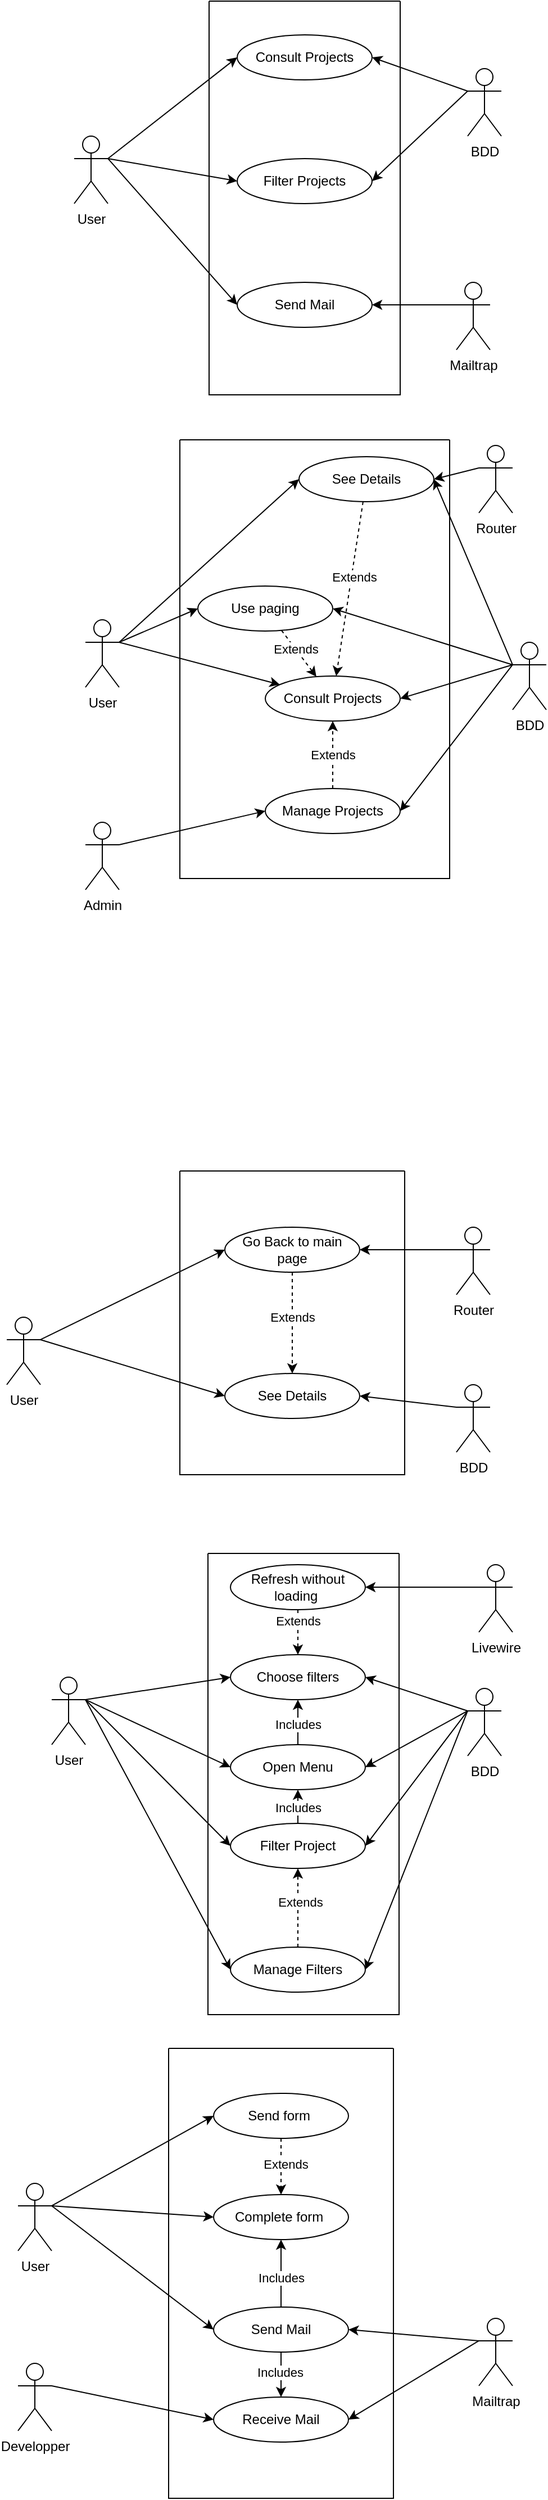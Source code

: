 <mxfile>
    <diagram name="Page-1" id="MbOM5cgPBywzm_mW2uJk">
        <mxGraphModel dx="1216" dy="447" grid="1" gridSize="10" guides="1" tooltips="1" connect="1" arrows="1" fold="1" page="1" pageScale="1" pageWidth="827" pageHeight="1169" math="0" shadow="0">
            <root>
                <mxCell id="0"/>
                <mxCell id="1" parent="0"/>
                <mxCell id="kKd4rB5IMCep5pnRC2KL-1" value="" style="swimlane;startSize=0;" parent="1" vertex="1">
                    <mxGeometry x="320" y="80" width="170" height="350" as="geometry"/>
                </mxCell>
                <mxCell id="kKd4rB5IMCep5pnRC2KL-2" value="Consult Projects" style="ellipse;whiteSpace=wrap;html=1;" parent="kKd4rB5IMCep5pnRC2KL-1" vertex="1">
                    <mxGeometry x="25" y="30" width="120" height="40" as="geometry"/>
                </mxCell>
                <mxCell id="kKd4rB5IMCep5pnRC2KL-3" value="Filter Projects" style="ellipse;whiteSpace=wrap;html=1;" parent="kKd4rB5IMCep5pnRC2KL-1" vertex="1">
                    <mxGeometry x="25" y="140" width="120" height="40" as="geometry"/>
                </mxCell>
                <mxCell id="kKd4rB5IMCep5pnRC2KL-4" value="Send Mail" style="ellipse;whiteSpace=wrap;html=1;" parent="kKd4rB5IMCep5pnRC2KL-1" vertex="1">
                    <mxGeometry x="25" y="250" width="120" height="40" as="geometry"/>
                </mxCell>
                <mxCell id="kKd4rB5IMCep5pnRC2KL-5" value="" style="swimlane;startSize=0;" parent="1" vertex="1">
                    <mxGeometry x="294" y="470" width="240" height="390" as="geometry"/>
                </mxCell>
                <mxCell id="kKd4rB5IMCep5pnRC2KL-6" value="Consult Projects" style="ellipse;whiteSpace=wrap;html=1;" parent="kKd4rB5IMCep5pnRC2KL-5" vertex="1">
                    <mxGeometry x="76" y="210" width="120" height="40" as="geometry"/>
                </mxCell>
                <mxCell id="kKd4rB5IMCep5pnRC2KL-13" style="rounded=0;orthogonalLoop=1;jettySize=auto;html=1;dashed=1;" parent="kKd4rB5IMCep5pnRC2KL-5" source="kKd4rB5IMCep5pnRC2KL-11" target="kKd4rB5IMCep5pnRC2KL-6" edge="1">
                    <mxGeometry relative="1" as="geometry"/>
                </mxCell>
                <mxCell id="kKd4rB5IMCep5pnRC2KL-14" value="Extends" style="edgeLabel;html=1;align=center;verticalAlign=middle;resizable=0;points=[];" parent="kKd4rB5IMCep5pnRC2KL-13" vertex="1" connectable="0">
                    <mxGeometry x="-0.204" relative="1" as="geometry">
                        <mxPoint as="offset"/>
                    </mxGeometry>
                </mxCell>
                <mxCell id="kKd4rB5IMCep5pnRC2KL-11" value="Use paging" style="ellipse;whiteSpace=wrap;html=1;" parent="kKd4rB5IMCep5pnRC2KL-5" vertex="1">
                    <mxGeometry x="16" y="130" width="120" height="40" as="geometry"/>
                </mxCell>
                <mxCell id="kKd4rB5IMCep5pnRC2KL-17" style="rounded=0;orthogonalLoop=1;jettySize=auto;html=1;dashed=1;" parent="kKd4rB5IMCep5pnRC2KL-5" source="kKd4rB5IMCep5pnRC2KL-12" target="kKd4rB5IMCep5pnRC2KL-6" edge="1">
                    <mxGeometry relative="1" as="geometry"/>
                </mxCell>
                <mxCell id="kKd4rB5IMCep5pnRC2KL-18" value="Extends" style="edgeLabel;html=1;align=center;verticalAlign=middle;resizable=0;points=[];" parent="kKd4rB5IMCep5pnRC2KL-17" vertex="1" connectable="0">
                    <mxGeometry x="-0.149" y="2" relative="1" as="geometry">
                        <mxPoint as="offset"/>
                    </mxGeometry>
                </mxCell>
                <mxCell id="kKd4rB5IMCep5pnRC2KL-12" value="See Details" style="ellipse;whiteSpace=wrap;html=1;" parent="kKd4rB5IMCep5pnRC2KL-5" vertex="1">
                    <mxGeometry x="106" y="15" width="120" height="40" as="geometry"/>
                </mxCell>
                <mxCell id="15" style="edgeStyle=none;html=1;dashed=1;" edge="1" parent="kKd4rB5IMCep5pnRC2KL-5" source="2" target="kKd4rB5IMCep5pnRC2KL-6">
                    <mxGeometry relative="1" as="geometry"/>
                </mxCell>
                <mxCell id="16" value="Extends" style="edgeLabel;html=1;align=center;verticalAlign=middle;resizable=0;points=[];" vertex="1" connectable="0" parent="15">
                    <mxGeometry x="0.025" relative="1" as="geometry">
                        <mxPoint as="offset"/>
                    </mxGeometry>
                </mxCell>
                <mxCell id="2" value="Manage Projects" style="ellipse;whiteSpace=wrap;html=1;" vertex="1" parent="kKd4rB5IMCep5pnRC2KL-5">
                    <mxGeometry x="76" y="310" width="120" height="40" as="geometry"/>
                </mxCell>
                <mxCell id="kKd4rB5IMCep5pnRC2KL-19" value="" style="swimlane;startSize=0;" parent="1" vertex="1">
                    <mxGeometry x="294" y="1120" width="200" height="270" as="geometry"/>
                </mxCell>
                <mxCell id="kKd4rB5IMCep5pnRC2KL-26" value="See Details" style="ellipse;whiteSpace=wrap;html=1;" parent="kKd4rB5IMCep5pnRC2KL-19" vertex="1">
                    <mxGeometry x="40" y="180" width="120" height="40" as="geometry"/>
                </mxCell>
                <mxCell id="kKd4rB5IMCep5pnRC2KL-28" value="" style="edgeStyle=orthogonalEdgeStyle;rounded=0;orthogonalLoop=1;jettySize=auto;html=1;dashed=1;" parent="kKd4rB5IMCep5pnRC2KL-19" source="kKd4rB5IMCep5pnRC2KL-27" target="kKd4rB5IMCep5pnRC2KL-26" edge="1">
                    <mxGeometry relative="1" as="geometry"/>
                </mxCell>
                <mxCell id="kKd4rB5IMCep5pnRC2KL-29" value="Extends" style="edgeLabel;html=1;align=center;verticalAlign=middle;resizable=0;points=[];" parent="kKd4rB5IMCep5pnRC2KL-28" vertex="1" connectable="0">
                    <mxGeometry x="-0.117" relative="1" as="geometry">
                        <mxPoint as="offset"/>
                    </mxGeometry>
                </mxCell>
                <mxCell id="kKd4rB5IMCep5pnRC2KL-27" value="Go Back to main page" style="ellipse;whiteSpace=wrap;html=1;" parent="kKd4rB5IMCep5pnRC2KL-19" vertex="1">
                    <mxGeometry x="40" y="50" width="120" height="40" as="geometry"/>
                </mxCell>
                <mxCell id="kKd4rB5IMCep5pnRC2KL-30" value="" style="swimlane;startSize=0;" parent="1" vertex="1">
                    <mxGeometry x="284" y="1900" width="200" height="400" as="geometry"/>
                </mxCell>
                <mxCell id="kKd4rB5IMCep5pnRC2KL-40" value="" style="edgeStyle=orthogonalEdgeStyle;rounded=0;orthogonalLoop=1;jettySize=auto;html=1;" parent="kKd4rB5IMCep5pnRC2KL-30" source="kKd4rB5IMCep5pnRC2KL-31" target="kKd4rB5IMCep5pnRC2KL-38" edge="1">
                    <mxGeometry relative="1" as="geometry"/>
                </mxCell>
                <mxCell id="kKd4rB5IMCep5pnRC2KL-41" value="Includes" style="edgeLabel;html=1;align=center;verticalAlign=middle;resizable=0;points=[];" parent="kKd4rB5IMCep5pnRC2KL-40" vertex="1" connectable="0">
                    <mxGeometry x="-0.103" y="-1" relative="1" as="geometry">
                        <mxPoint as="offset"/>
                    </mxGeometry>
                </mxCell>
                <mxCell id="kKd4rB5IMCep5pnRC2KL-31" value="Send Mail" style="ellipse;whiteSpace=wrap;html=1;" parent="kKd4rB5IMCep5pnRC2KL-30" vertex="1">
                    <mxGeometry x="40" y="230" width="120" height="40" as="geometry"/>
                </mxCell>
                <mxCell id="kKd4rB5IMCep5pnRC2KL-32" value="" style="edgeStyle=orthogonalEdgeStyle;rounded=0;orthogonalLoop=1;jettySize=auto;html=1;" parent="kKd4rB5IMCep5pnRC2KL-30" source="kKd4rB5IMCep5pnRC2KL-31" target="kKd4rB5IMCep5pnRC2KL-34" edge="1">
                    <mxGeometry relative="1" as="geometry"/>
                </mxCell>
                <mxCell id="kKd4rB5IMCep5pnRC2KL-33" value="Includes" style="edgeLabel;html=1;align=center;verticalAlign=middle;resizable=0;points=[];" parent="kKd4rB5IMCep5pnRC2KL-32" vertex="1" connectable="0">
                    <mxGeometry x="-0.117" relative="1" as="geometry">
                        <mxPoint as="offset"/>
                    </mxGeometry>
                </mxCell>
                <mxCell id="kKd4rB5IMCep5pnRC2KL-36" value="" style="edgeStyle=orthogonalEdgeStyle;rounded=0;orthogonalLoop=1;jettySize=auto;html=1;dashed=1;" parent="kKd4rB5IMCep5pnRC2KL-30" source="kKd4rB5IMCep5pnRC2KL-35" target="kKd4rB5IMCep5pnRC2KL-34" edge="1">
                    <mxGeometry relative="1" as="geometry"/>
                </mxCell>
                <mxCell id="kKd4rB5IMCep5pnRC2KL-37" value="Extends" style="edgeLabel;html=1;align=center;verticalAlign=middle;resizable=0;points=[];" parent="kKd4rB5IMCep5pnRC2KL-36" vertex="1" connectable="0">
                    <mxGeometry x="-0.103" y="4" relative="1" as="geometry">
                        <mxPoint as="offset"/>
                    </mxGeometry>
                </mxCell>
                <mxCell id="kKd4rB5IMCep5pnRC2KL-34" value="Complete form&amp;nbsp;" style="ellipse;whiteSpace=wrap;html=1;" parent="kKd4rB5IMCep5pnRC2KL-30" vertex="1">
                    <mxGeometry x="40" y="130" width="120" height="40" as="geometry"/>
                </mxCell>
                <mxCell id="kKd4rB5IMCep5pnRC2KL-35" value="Send form&amp;nbsp;" style="ellipse;whiteSpace=wrap;html=1;" parent="kKd4rB5IMCep5pnRC2KL-30" vertex="1">
                    <mxGeometry x="40" y="40" width="120" height="40" as="geometry"/>
                </mxCell>
                <mxCell id="kKd4rB5IMCep5pnRC2KL-38" value="Receive Mail" style="ellipse;whiteSpace=wrap;html=1;" parent="kKd4rB5IMCep5pnRC2KL-30" vertex="1">
                    <mxGeometry x="40" y="310" width="120" height="40" as="geometry"/>
                </mxCell>
                <mxCell id="kKd4rB5IMCep5pnRC2KL-42" value="" style="swimlane;startSize=0;" parent="1" vertex="1">
                    <mxGeometry x="319" y="1460" width="170" height="410" as="geometry"/>
                </mxCell>
                <mxCell id="kKd4rB5IMCep5pnRC2KL-44" value="Filter Project" style="ellipse;whiteSpace=wrap;html=1;" parent="kKd4rB5IMCep5pnRC2KL-42" vertex="1">
                    <mxGeometry x="20" y="240" width="120" height="40" as="geometry"/>
                </mxCell>
                <mxCell id="kKd4rB5IMCep5pnRC2KL-47" value="" style="rounded=0;orthogonalLoop=1;jettySize=auto;html=1;" parent="kKd4rB5IMCep5pnRC2KL-42" source="kKd4rB5IMCep5pnRC2KL-44" target="kKd4rB5IMCep5pnRC2KL-46" edge="1">
                    <mxGeometry relative="1" as="geometry"/>
                </mxCell>
                <mxCell id="kKd4rB5IMCep5pnRC2KL-48" value="Includes" style="edgeLabel;html=1;align=center;verticalAlign=middle;resizable=0;points=[];" parent="kKd4rB5IMCep5pnRC2KL-47" vertex="1" connectable="0">
                    <mxGeometry x="-0.017" relative="1" as="geometry">
                        <mxPoint as="offset"/>
                    </mxGeometry>
                </mxCell>
                <mxCell id="kKd4rB5IMCep5pnRC2KL-46" value="Open Menu" style="ellipse;whiteSpace=wrap;html=1;" parent="kKd4rB5IMCep5pnRC2KL-42" vertex="1">
                    <mxGeometry x="20" y="170" width="120" height="40" as="geometry"/>
                </mxCell>
                <mxCell id="kKd4rB5IMCep5pnRC2KL-50" value="" style="edgeStyle=orthogonalEdgeStyle;rounded=0;orthogonalLoop=1;jettySize=auto;html=1;" parent="kKd4rB5IMCep5pnRC2KL-42" source="kKd4rB5IMCep5pnRC2KL-46" target="kKd4rB5IMCep5pnRC2KL-49" edge="1">
                    <mxGeometry relative="1" as="geometry"/>
                </mxCell>
                <mxCell id="kKd4rB5IMCep5pnRC2KL-51" value="Includes" style="edgeLabel;html=1;align=center;verticalAlign=middle;resizable=0;points=[];" parent="kKd4rB5IMCep5pnRC2KL-50" vertex="1" connectable="0">
                    <mxGeometry x="0.587" y="-2" relative="1" as="geometry">
                        <mxPoint x="-2" y="13" as="offset"/>
                    </mxGeometry>
                </mxCell>
                <mxCell id="kKd4rB5IMCep5pnRC2KL-49" value="Choose filters" style="ellipse;whiteSpace=wrap;html=1;" parent="kKd4rB5IMCep5pnRC2KL-42" vertex="1">
                    <mxGeometry x="20" y="90" width="120" height="40" as="geometry"/>
                </mxCell>
                <mxCell id="kKd4rB5IMCep5pnRC2KL-54" value="" style="edgeStyle=orthogonalEdgeStyle;rounded=0;orthogonalLoop=1;jettySize=auto;html=1;dashed=1;" parent="kKd4rB5IMCep5pnRC2KL-42" source="kKd4rB5IMCep5pnRC2KL-52" target="kKd4rB5IMCep5pnRC2KL-49" edge="1">
                    <mxGeometry relative="1" as="geometry"/>
                </mxCell>
                <mxCell id="kKd4rB5IMCep5pnRC2KL-55" value="Extends" style="edgeLabel;html=1;align=center;verticalAlign=middle;resizable=0;points=[];" parent="kKd4rB5IMCep5pnRC2KL-54" vertex="1" connectable="0">
                    <mxGeometry x="-0.623" y="1" relative="1" as="geometry">
                        <mxPoint x="-1" y="2" as="offset"/>
                    </mxGeometry>
                </mxCell>
                <mxCell id="kKd4rB5IMCep5pnRC2KL-52" value="Refresh without loading&amp;nbsp;" style="ellipse;whiteSpace=wrap;html=1;" parent="kKd4rB5IMCep5pnRC2KL-42" vertex="1">
                    <mxGeometry x="20" y="10" width="120" height="40" as="geometry"/>
                </mxCell>
                <mxCell id="10" style="edgeStyle=none;html=1;dashed=1;" edge="1" parent="kKd4rB5IMCep5pnRC2KL-42" source="7" target="kKd4rB5IMCep5pnRC2KL-44">
                    <mxGeometry relative="1" as="geometry"/>
                </mxCell>
                <mxCell id="11" value="Extends" style="edgeLabel;html=1;align=center;verticalAlign=middle;resizable=0;points=[];" vertex="1" connectable="0" parent="10">
                    <mxGeometry x="0.143" y="-2" relative="1" as="geometry">
                        <mxPoint as="offset"/>
                    </mxGeometry>
                </mxCell>
                <mxCell id="7" value="Manage Filters" style="ellipse;whiteSpace=wrap;html=1;" vertex="1" parent="kKd4rB5IMCep5pnRC2KL-42">
                    <mxGeometry x="20" y="350" width="120" height="40" as="geometry"/>
                </mxCell>
                <mxCell id="kKd4rB5IMCep5pnRC2KL-60" style="rounded=0;orthogonalLoop=1;jettySize=auto;html=1;entryX=0;entryY=0.5;entryDx=0;entryDy=0;" parent="1" target="kKd4rB5IMCep5pnRC2KL-2" edge="1">
                    <mxGeometry relative="1" as="geometry">
                        <mxPoint x="230" y="220" as="sourcePoint"/>
                    </mxGeometry>
                </mxCell>
                <mxCell id="kKd4rB5IMCep5pnRC2KL-59" value="User" style="shape=umlActor;verticalLabelPosition=bottom;verticalAlign=top;html=1;outlineConnect=0;" parent="1" vertex="1">
                    <mxGeometry x="200" y="200" width="30" height="60" as="geometry"/>
                </mxCell>
                <mxCell id="kKd4rB5IMCep5pnRC2KL-61" style="rounded=0;orthogonalLoop=1;jettySize=auto;html=1;entryX=0;entryY=0.5;entryDx=0;entryDy=0;exitX=1;exitY=0.333;exitDx=0;exitDy=0;exitPerimeter=0;" parent="1" source="kKd4rB5IMCep5pnRC2KL-59" target="kKd4rB5IMCep5pnRC2KL-3" edge="1">
                    <mxGeometry relative="1" as="geometry"/>
                </mxCell>
                <mxCell id="kKd4rB5IMCep5pnRC2KL-62" style="rounded=0;orthogonalLoop=1;jettySize=auto;html=1;entryX=0;entryY=0.5;entryDx=0;entryDy=0;exitX=1;exitY=0.333;exitDx=0;exitDy=0;exitPerimeter=0;" parent="1" source="kKd4rB5IMCep5pnRC2KL-59" target="kKd4rB5IMCep5pnRC2KL-4" edge="1">
                    <mxGeometry relative="1" as="geometry"/>
                </mxCell>
                <mxCell id="kKd4rB5IMCep5pnRC2KL-64" style="rounded=0;orthogonalLoop=1;jettySize=auto;html=1;entryX=1;entryY=0.5;entryDx=0;entryDy=0;exitX=0;exitY=0.333;exitDx=0;exitDy=0;exitPerimeter=0;" parent="1" source="kKd4rB5IMCep5pnRC2KL-63" target="kKd4rB5IMCep5pnRC2KL-2" edge="1">
                    <mxGeometry relative="1" as="geometry"/>
                </mxCell>
                <mxCell id="kKd4rB5IMCep5pnRC2KL-63" value="BDD" style="shape=umlActor;verticalLabelPosition=bottom;verticalAlign=top;html=1;outlineConnect=0;" parent="1" vertex="1">
                    <mxGeometry x="550" y="140" width="30" height="60" as="geometry"/>
                </mxCell>
                <mxCell id="kKd4rB5IMCep5pnRC2KL-65" style="rounded=0;orthogonalLoop=1;jettySize=auto;html=1;entryX=1;entryY=0.5;entryDx=0;entryDy=0;exitX=0;exitY=0.333;exitDx=0;exitDy=0;exitPerimeter=0;" parent="1" source="kKd4rB5IMCep5pnRC2KL-63" target="kKd4rB5IMCep5pnRC2KL-3" edge="1">
                    <mxGeometry relative="1" as="geometry"/>
                </mxCell>
                <mxCell id="kKd4rB5IMCep5pnRC2KL-67" style="rounded=0;orthogonalLoop=1;jettySize=auto;html=1;entryX=0;entryY=0.5;entryDx=0;entryDy=0;exitX=1;exitY=0.333;exitDx=0;exitDy=0;exitPerimeter=0;" parent="1" source="kKd4rB5IMCep5pnRC2KL-66" target="kKd4rB5IMCep5pnRC2KL-11" edge="1">
                    <mxGeometry relative="1" as="geometry"/>
                </mxCell>
                <mxCell id="kKd4rB5IMCep5pnRC2KL-68" style="rounded=0;orthogonalLoop=1;jettySize=auto;html=1;exitX=1;exitY=0.333;exitDx=0;exitDy=0;exitPerimeter=0;" parent="1" source="kKd4rB5IMCep5pnRC2KL-66" target="kKd4rB5IMCep5pnRC2KL-6" edge="1">
                    <mxGeometry relative="1" as="geometry">
                        <mxPoint x="240" y="650" as="sourcePoint"/>
                    </mxGeometry>
                </mxCell>
                <mxCell id="kKd4rB5IMCep5pnRC2KL-66" value="User" style="shape=umlActor;verticalLabelPosition=bottom;verticalAlign=top;html=1;outlineConnect=0;" parent="1" vertex="1">
                    <mxGeometry x="210" y="630" width="30" height="60" as="geometry"/>
                </mxCell>
                <mxCell id="kKd4rB5IMCep5pnRC2KL-69" style="rounded=0;orthogonalLoop=1;jettySize=auto;html=1;exitX=1;exitY=0.333;exitDx=0;exitDy=0;exitPerimeter=0;entryX=0;entryY=0.5;entryDx=0;entryDy=0;" parent="1" source="kKd4rB5IMCep5pnRC2KL-66" target="kKd4rB5IMCep5pnRC2KL-12" edge="1">
                    <mxGeometry relative="1" as="geometry">
                        <mxPoint x="240" y="650" as="sourcePoint"/>
                    </mxGeometry>
                </mxCell>
                <mxCell id="kKd4rB5IMCep5pnRC2KL-71" style="rounded=0;orthogonalLoop=1;jettySize=auto;html=1;entryX=1;entryY=0.5;entryDx=0;entryDy=0;exitX=0;exitY=0.333;exitDx=0;exitDy=0;exitPerimeter=0;" parent="1" source="kKd4rB5IMCep5pnRC2KL-70" target="kKd4rB5IMCep5pnRC2KL-11" edge="1">
                    <mxGeometry relative="1" as="geometry"/>
                </mxCell>
                <mxCell id="kKd4rB5IMCep5pnRC2KL-72" style="rounded=0;orthogonalLoop=1;jettySize=auto;html=1;exitX=0;exitY=0.333;exitDx=0;exitDy=0;exitPerimeter=0;entryX=1;entryY=0.5;entryDx=0;entryDy=0;" parent="1" source="kKd4rB5IMCep5pnRC2KL-70" target="kKd4rB5IMCep5pnRC2KL-6" edge="1">
                    <mxGeometry relative="1" as="geometry"/>
                </mxCell>
                <mxCell id="kKd4rB5IMCep5pnRC2KL-75" style="rounded=0;orthogonalLoop=1;jettySize=auto;html=1;entryX=1;entryY=0.5;entryDx=0;entryDy=0;exitX=0;exitY=0.333;exitDx=0;exitDy=0;exitPerimeter=0;" parent="1" source="kKd4rB5IMCep5pnRC2KL-70" target="kKd4rB5IMCep5pnRC2KL-12" edge="1">
                    <mxGeometry relative="1" as="geometry">
                        <mxPoint x="580" y="610" as="sourcePoint"/>
                    </mxGeometry>
                </mxCell>
                <mxCell id="14" style="edgeStyle=none;html=1;entryX=1;entryY=0.5;entryDx=0;entryDy=0;exitX=0;exitY=0.333;exitDx=0;exitDy=0;exitPerimeter=0;" edge="1" parent="1" source="kKd4rB5IMCep5pnRC2KL-70" target="2">
                    <mxGeometry relative="1" as="geometry"/>
                </mxCell>
                <mxCell id="kKd4rB5IMCep5pnRC2KL-70" value="BDD" style="shape=umlActor;verticalLabelPosition=bottom;verticalAlign=top;html=1;outlineConnect=0;" parent="1" vertex="1">
                    <mxGeometry x="590" y="650" width="30" height="60" as="geometry"/>
                </mxCell>
                <mxCell id="kKd4rB5IMCep5pnRC2KL-78" style="rounded=0;orthogonalLoop=1;jettySize=auto;html=1;exitX=0;exitY=0.333;exitDx=0;exitDy=0;exitPerimeter=0;entryX=1;entryY=0.5;entryDx=0;entryDy=0;" parent="1" source="kKd4rB5IMCep5pnRC2KL-76" target="kKd4rB5IMCep5pnRC2KL-12" edge="1">
                    <mxGeometry relative="1" as="geometry"/>
                </mxCell>
                <mxCell id="kKd4rB5IMCep5pnRC2KL-76" value="Router" style="shape=umlActor;verticalLabelPosition=bottom;verticalAlign=top;html=1;outlineConnect=0;" parent="1" vertex="1">
                    <mxGeometry x="560" y="475" width="30" height="60" as="geometry"/>
                </mxCell>
                <mxCell id="kKd4rB5IMCep5pnRC2KL-80" style="rounded=0;orthogonalLoop=1;jettySize=auto;html=1;entryX=0;entryY=0.5;entryDx=0;entryDy=0;exitX=1;exitY=0.333;exitDx=0;exitDy=0;exitPerimeter=0;" parent="1" source="kKd4rB5IMCep5pnRC2KL-79" target="kKd4rB5IMCep5pnRC2KL-27" edge="1">
                    <mxGeometry relative="1" as="geometry"/>
                </mxCell>
                <mxCell id="kKd4rB5IMCep5pnRC2KL-79" value="User" style="shape=umlActor;verticalLabelPosition=bottom;verticalAlign=top;html=1;outlineConnect=0;" parent="1" vertex="1">
                    <mxGeometry x="140" y="1250" width="30" height="60" as="geometry"/>
                </mxCell>
                <mxCell id="kKd4rB5IMCep5pnRC2KL-81" style="rounded=0;orthogonalLoop=1;jettySize=auto;html=1;entryX=0;entryY=0.5;entryDx=0;entryDy=0;exitX=1;exitY=0.333;exitDx=0;exitDy=0;exitPerimeter=0;" parent="1" source="kKd4rB5IMCep5pnRC2KL-79" target="kKd4rB5IMCep5pnRC2KL-26" edge="1">
                    <mxGeometry relative="1" as="geometry"/>
                </mxCell>
                <mxCell id="kKd4rB5IMCep5pnRC2KL-84" style="rounded=0;orthogonalLoop=1;jettySize=auto;html=1;exitX=1;exitY=0.333;exitDx=0;exitDy=0;exitPerimeter=0;entryX=0;entryY=0.5;entryDx=0;entryDy=0;" parent="1" source="kKd4rB5IMCep5pnRC2KL-83" target="kKd4rB5IMCep5pnRC2KL-49" edge="1">
                    <mxGeometry relative="1" as="geometry"/>
                </mxCell>
                <mxCell id="8" style="edgeStyle=none;html=1;entryX=0;entryY=0.5;entryDx=0;entryDy=0;exitX=1;exitY=0.333;exitDx=0;exitDy=0;exitPerimeter=0;" edge="1" parent="1" source="kKd4rB5IMCep5pnRC2KL-83" target="7">
                    <mxGeometry relative="1" as="geometry"/>
                </mxCell>
                <mxCell id="kKd4rB5IMCep5pnRC2KL-83" value="User" style="shape=umlActor;verticalLabelPosition=bottom;verticalAlign=top;html=1;outlineConnect=0;" parent="1" vertex="1">
                    <mxGeometry x="180" y="1570" width="30" height="60" as="geometry"/>
                </mxCell>
                <mxCell id="kKd4rB5IMCep5pnRC2KL-85" style="rounded=0;orthogonalLoop=1;jettySize=auto;html=1;exitX=1;exitY=0.333;exitDx=0;exitDy=0;exitPerimeter=0;entryX=0;entryY=0.5;entryDx=0;entryDy=0;" parent="1" source="kKd4rB5IMCep5pnRC2KL-83" target="kKd4rB5IMCep5pnRC2KL-46" edge="1">
                    <mxGeometry relative="1" as="geometry"/>
                </mxCell>
                <mxCell id="kKd4rB5IMCep5pnRC2KL-86" style="rounded=0;orthogonalLoop=1;jettySize=auto;html=1;exitX=1;exitY=0.333;exitDx=0;exitDy=0;exitPerimeter=0;entryX=0;entryY=0.5;entryDx=0;entryDy=0;" parent="1" source="kKd4rB5IMCep5pnRC2KL-83" target="kKd4rB5IMCep5pnRC2KL-44" edge="1">
                    <mxGeometry relative="1" as="geometry"/>
                </mxCell>
                <mxCell id="kKd4rB5IMCep5pnRC2KL-88" style="rounded=0;orthogonalLoop=1;jettySize=auto;html=1;entryX=0;entryY=0.5;entryDx=0;entryDy=0;exitX=1;exitY=0.333;exitDx=0;exitDy=0;exitPerimeter=0;" parent="1" source="kKd4rB5IMCep5pnRC2KL-87" target="kKd4rB5IMCep5pnRC2KL-34" edge="1">
                    <mxGeometry relative="1" as="geometry"/>
                </mxCell>
                <mxCell id="kKd4rB5IMCep5pnRC2KL-92" style="rounded=0;orthogonalLoop=1;jettySize=auto;html=1;entryX=0;entryY=0.5;entryDx=0;entryDy=0;exitX=1;exitY=0.333;exitDx=0;exitDy=0;exitPerimeter=0;" parent="1" source="kKd4rB5IMCep5pnRC2KL-87" target="kKd4rB5IMCep5pnRC2KL-35" edge="1">
                    <mxGeometry relative="1" as="geometry"/>
                </mxCell>
                <mxCell id="kKd4rB5IMCep5pnRC2KL-87" value="User" style="shape=umlActor;verticalLabelPosition=bottom;verticalAlign=top;html=1;outlineConnect=0;" parent="1" vertex="1">
                    <mxGeometry x="150" y="2020" width="30" height="60" as="geometry"/>
                </mxCell>
                <mxCell id="kKd4rB5IMCep5pnRC2KL-89" style="rounded=0;orthogonalLoop=1;jettySize=auto;html=1;entryX=0;entryY=0.5;entryDx=0;entryDy=0;exitX=1;exitY=0.333;exitDx=0;exitDy=0;exitPerimeter=0;" parent="1" source="kKd4rB5IMCep5pnRC2KL-87" target="kKd4rB5IMCep5pnRC2KL-31" edge="1">
                    <mxGeometry relative="1" as="geometry"/>
                </mxCell>
                <mxCell id="kKd4rB5IMCep5pnRC2KL-91" style="rounded=0;orthogonalLoop=1;jettySize=auto;html=1;entryX=0;entryY=0.5;entryDx=0;entryDy=0;exitX=1;exitY=0.333;exitDx=0;exitDy=0;exitPerimeter=0;" parent="1" source="kKd4rB5IMCep5pnRC2KL-90" target="kKd4rB5IMCep5pnRC2KL-38" edge="1">
                    <mxGeometry relative="1" as="geometry"/>
                </mxCell>
                <mxCell id="kKd4rB5IMCep5pnRC2KL-90" value="Developper" style="shape=umlActor;verticalLabelPosition=bottom;verticalAlign=top;html=1;outlineConnect=0;" parent="1" vertex="1">
                    <mxGeometry x="150" y="2180" width="30" height="60" as="geometry"/>
                </mxCell>
                <mxCell id="kKd4rB5IMCep5pnRC2KL-95" style="rounded=0;orthogonalLoop=1;jettySize=auto;html=1;exitX=0;exitY=0.333;exitDx=0;exitDy=0;exitPerimeter=0;entryX=1;entryY=0.5;entryDx=0;entryDy=0;" parent="1" source="kKd4rB5IMCep5pnRC2KL-93" target="kKd4rB5IMCep5pnRC2KL-4" edge="1">
                    <mxGeometry relative="1" as="geometry"/>
                </mxCell>
                <mxCell id="kKd4rB5IMCep5pnRC2KL-93" value="Mailtrap" style="shape=umlActor;verticalLabelPosition=bottom;verticalAlign=top;html=1;outlineConnect=0;" parent="1" vertex="1">
                    <mxGeometry x="540" y="330" width="30" height="60" as="geometry"/>
                </mxCell>
                <mxCell id="kKd4rB5IMCep5pnRC2KL-97" style="rounded=0;orthogonalLoop=1;jettySize=auto;html=1;exitX=0;exitY=0.333;exitDx=0;exitDy=0;exitPerimeter=0;entryX=1;entryY=0.5;entryDx=0;entryDy=0;" parent="1" source="kKd4rB5IMCep5pnRC2KL-96" target="kKd4rB5IMCep5pnRC2KL-26" edge="1">
                    <mxGeometry relative="1" as="geometry"/>
                </mxCell>
                <mxCell id="kKd4rB5IMCep5pnRC2KL-96" value="BDD" style="shape=umlActor;verticalLabelPosition=bottom;verticalAlign=top;html=1;outlineConnect=0;" parent="1" vertex="1">
                    <mxGeometry x="540" y="1310" width="30" height="60" as="geometry"/>
                </mxCell>
                <mxCell id="kKd4rB5IMCep5pnRC2KL-100" style="rounded=0;orthogonalLoop=1;jettySize=auto;html=1;exitX=0;exitY=0.333;exitDx=0;exitDy=0;exitPerimeter=0;" parent="1" source="kKd4rB5IMCep5pnRC2KL-98" target="kKd4rB5IMCep5pnRC2KL-27" edge="1">
                    <mxGeometry relative="1" as="geometry"/>
                </mxCell>
                <mxCell id="kKd4rB5IMCep5pnRC2KL-98" value="Router" style="shape=umlActor;verticalLabelPosition=bottom;verticalAlign=top;html=1;outlineConnect=0;" parent="1" vertex="1">
                    <mxGeometry x="540" y="1170" width="30" height="60" as="geometry"/>
                </mxCell>
                <mxCell id="kKd4rB5IMCep5pnRC2KL-102" style="rounded=0;orthogonalLoop=1;jettySize=auto;html=1;exitX=0;exitY=0.333;exitDx=0;exitDy=0;exitPerimeter=0;entryX=1;entryY=0.5;entryDx=0;entryDy=0;" parent="1" source="kKd4rB5IMCep5pnRC2KL-101" target="kKd4rB5IMCep5pnRC2KL-52" edge="1">
                    <mxGeometry relative="1" as="geometry"/>
                </mxCell>
                <mxCell id="kKd4rB5IMCep5pnRC2KL-101" value="Livewire" style="shape=umlActor;verticalLabelPosition=bottom;verticalAlign=top;html=1;outlineConnect=0;" parent="1" vertex="1">
                    <mxGeometry x="560" y="1470" width="30" height="60" as="geometry"/>
                </mxCell>
                <mxCell id="kKd4rB5IMCep5pnRC2KL-104" style="rounded=0;orthogonalLoop=1;jettySize=auto;html=1;entryX=1;entryY=0.5;entryDx=0;entryDy=0;exitX=0;exitY=0.333;exitDx=0;exitDy=0;exitPerimeter=0;" parent="1" source="kKd4rB5IMCep5pnRC2KL-103" target="kKd4rB5IMCep5pnRC2KL-49" edge="1">
                    <mxGeometry relative="1" as="geometry"/>
                </mxCell>
                <mxCell id="12" style="edgeStyle=none;html=1;entryX=1;entryY=0.5;entryDx=0;entryDy=0;exitX=0;exitY=0.333;exitDx=0;exitDy=0;exitPerimeter=0;" edge="1" parent="1" source="kKd4rB5IMCep5pnRC2KL-103" target="7">
                    <mxGeometry relative="1" as="geometry"/>
                </mxCell>
                <mxCell id="kKd4rB5IMCep5pnRC2KL-103" value="BDD" style="shape=umlActor;verticalLabelPosition=bottom;verticalAlign=top;html=1;outlineConnect=0;" parent="1" vertex="1">
                    <mxGeometry x="550" y="1580" width="30" height="60" as="geometry"/>
                </mxCell>
                <mxCell id="kKd4rB5IMCep5pnRC2KL-107" style="rounded=0;orthogonalLoop=1;jettySize=auto;html=1;entryX=1;entryY=0.5;entryDx=0;entryDy=0;exitX=0;exitY=0.333;exitDx=0;exitDy=0;exitPerimeter=0;" parent="1" source="kKd4rB5IMCep5pnRC2KL-103" target="kKd4rB5IMCep5pnRC2KL-46" edge="1">
                    <mxGeometry relative="1" as="geometry"/>
                </mxCell>
                <mxCell id="kKd4rB5IMCep5pnRC2KL-108" style="rounded=0;orthogonalLoop=1;jettySize=auto;html=1;entryX=1;entryY=0.5;entryDx=0;entryDy=0;exitX=0;exitY=0.333;exitDx=0;exitDy=0;exitPerimeter=0;" parent="1" source="kKd4rB5IMCep5pnRC2KL-103" target="kKd4rB5IMCep5pnRC2KL-44" edge="1">
                    <mxGeometry relative="1" as="geometry"/>
                </mxCell>
                <mxCell id="kKd4rB5IMCep5pnRC2KL-109" value="Mailtrap" style="shape=umlActor;verticalLabelPosition=bottom;verticalAlign=top;html=1;outlineConnect=0;" parent="1" vertex="1">
                    <mxGeometry x="560" y="2140" width="30" height="60" as="geometry"/>
                </mxCell>
                <mxCell id="kKd4rB5IMCep5pnRC2KL-112" style="rounded=0;orthogonalLoop=1;jettySize=auto;html=1;entryX=1;entryY=0.5;entryDx=0;entryDy=0;exitX=0;exitY=0.333;exitDx=0;exitDy=0;exitPerimeter=0;" parent="1" source="kKd4rB5IMCep5pnRC2KL-109" target="kKd4rB5IMCep5pnRC2KL-31" edge="1">
                    <mxGeometry relative="1" as="geometry"/>
                </mxCell>
                <mxCell id="kKd4rB5IMCep5pnRC2KL-113" style="rounded=0;orthogonalLoop=1;jettySize=auto;html=1;entryX=1;entryY=0.5;entryDx=0;entryDy=0;exitX=0;exitY=0.333;exitDx=0;exitDy=0;exitPerimeter=0;" parent="1" source="kKd4rB5IMCep5pnRC2KL-109" target="kKd4rB5IMCep5pnRC2KL-38" edge="1">
                    <mxGeometry relative="1" as="geometry"/>
                </mxCell>
                <mxCell id="4" style="edgeStyle=none;html=1;entryX=0;entryY=0.5;entryDx=0;entryDy=0;exitX=1;exitY=0.333;exitDx=0;exitDy=0;exitPerimeter=0;" edge="1" parent="1" source="3" target="2">
                    <mxGeometry relative="1" as="geometry"/>
                </mxCell>
                <mxCell id="3" value="Admin" style="shape=umlActor;verticalLabelPosition=bottom;verticalAlign=top;html=1;outlineConnect=0;" vertex="1" parent="1">
                    <mxGeometry x="210" y="810" width="30" height="60" as="geometry"/>
                </mxCell>
            </root>
        </mxGraphModel>
    </diagram>
</mxfile>